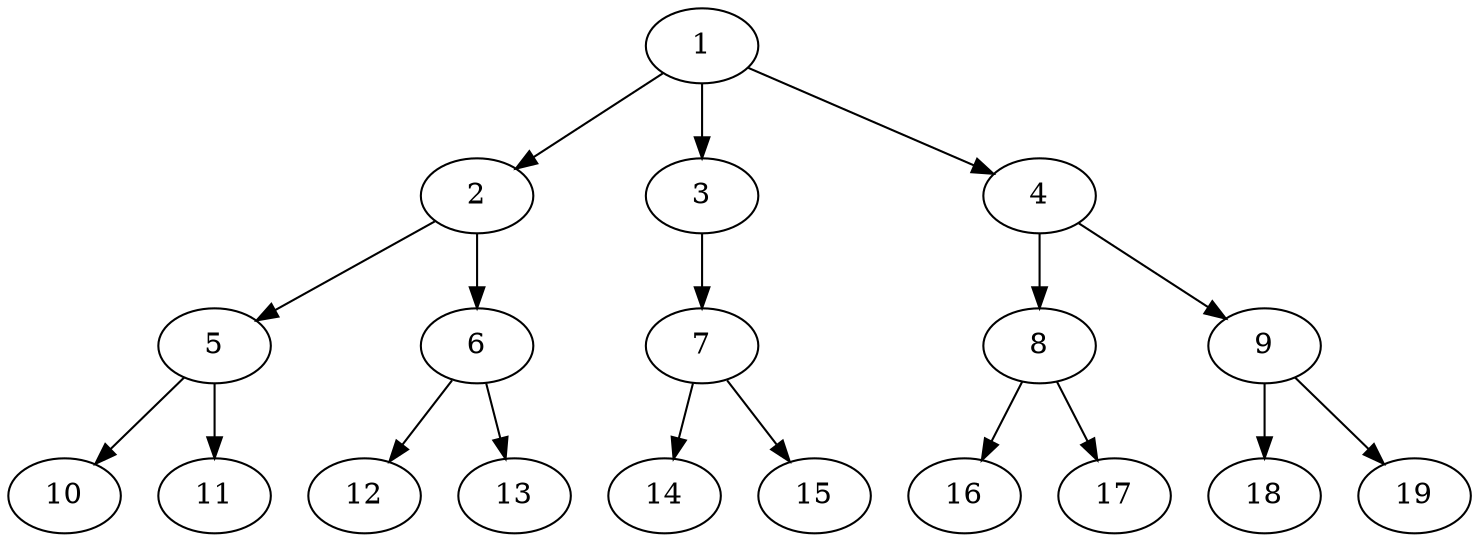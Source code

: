 digraph G{
140736875941552[label="1"];
140736875941552->140736875941600;
140736875941600[label="2"];
140736875941600->140736875941744;
140736875941744[label="5"];
140736875941744->140736875941984;
140736875941984[label="10"];
140736875941744->140736875942032;
140736875942032[label="11"];
140736875941600->140736875941792;
140736875941792[label="6"];
140736875941792->140736875942080;
140736875942080[label="12"];
140736875941792->140736875942128;
140736875942128[label="13"];
140736875941552->140736875941648;
140736875941648[label="3"];
140736875941648->140736875941840;
140736875941840[label="7"];
140736875941840->140736875942176;
140736875942176[label="14"];
140736875941840->140736875942224;
140736875942224[label="15"];
140736875941552->140736875941696;
140736875941696[label="4"];
140736875941696->140736875941888;
140736875941888[label="8"];
140736875941888->140736875942272;
140736875942272[label="16"];
140736875941888->140736875942320;
140736875942320[label="17"];
140736875941696->140736875941936;
140736875941936[label="9"];
140736875941936->140736875942368;
140736875942368[label="18"];
140736875941936->140736875942416;
140736875942416[label="19"];
}
